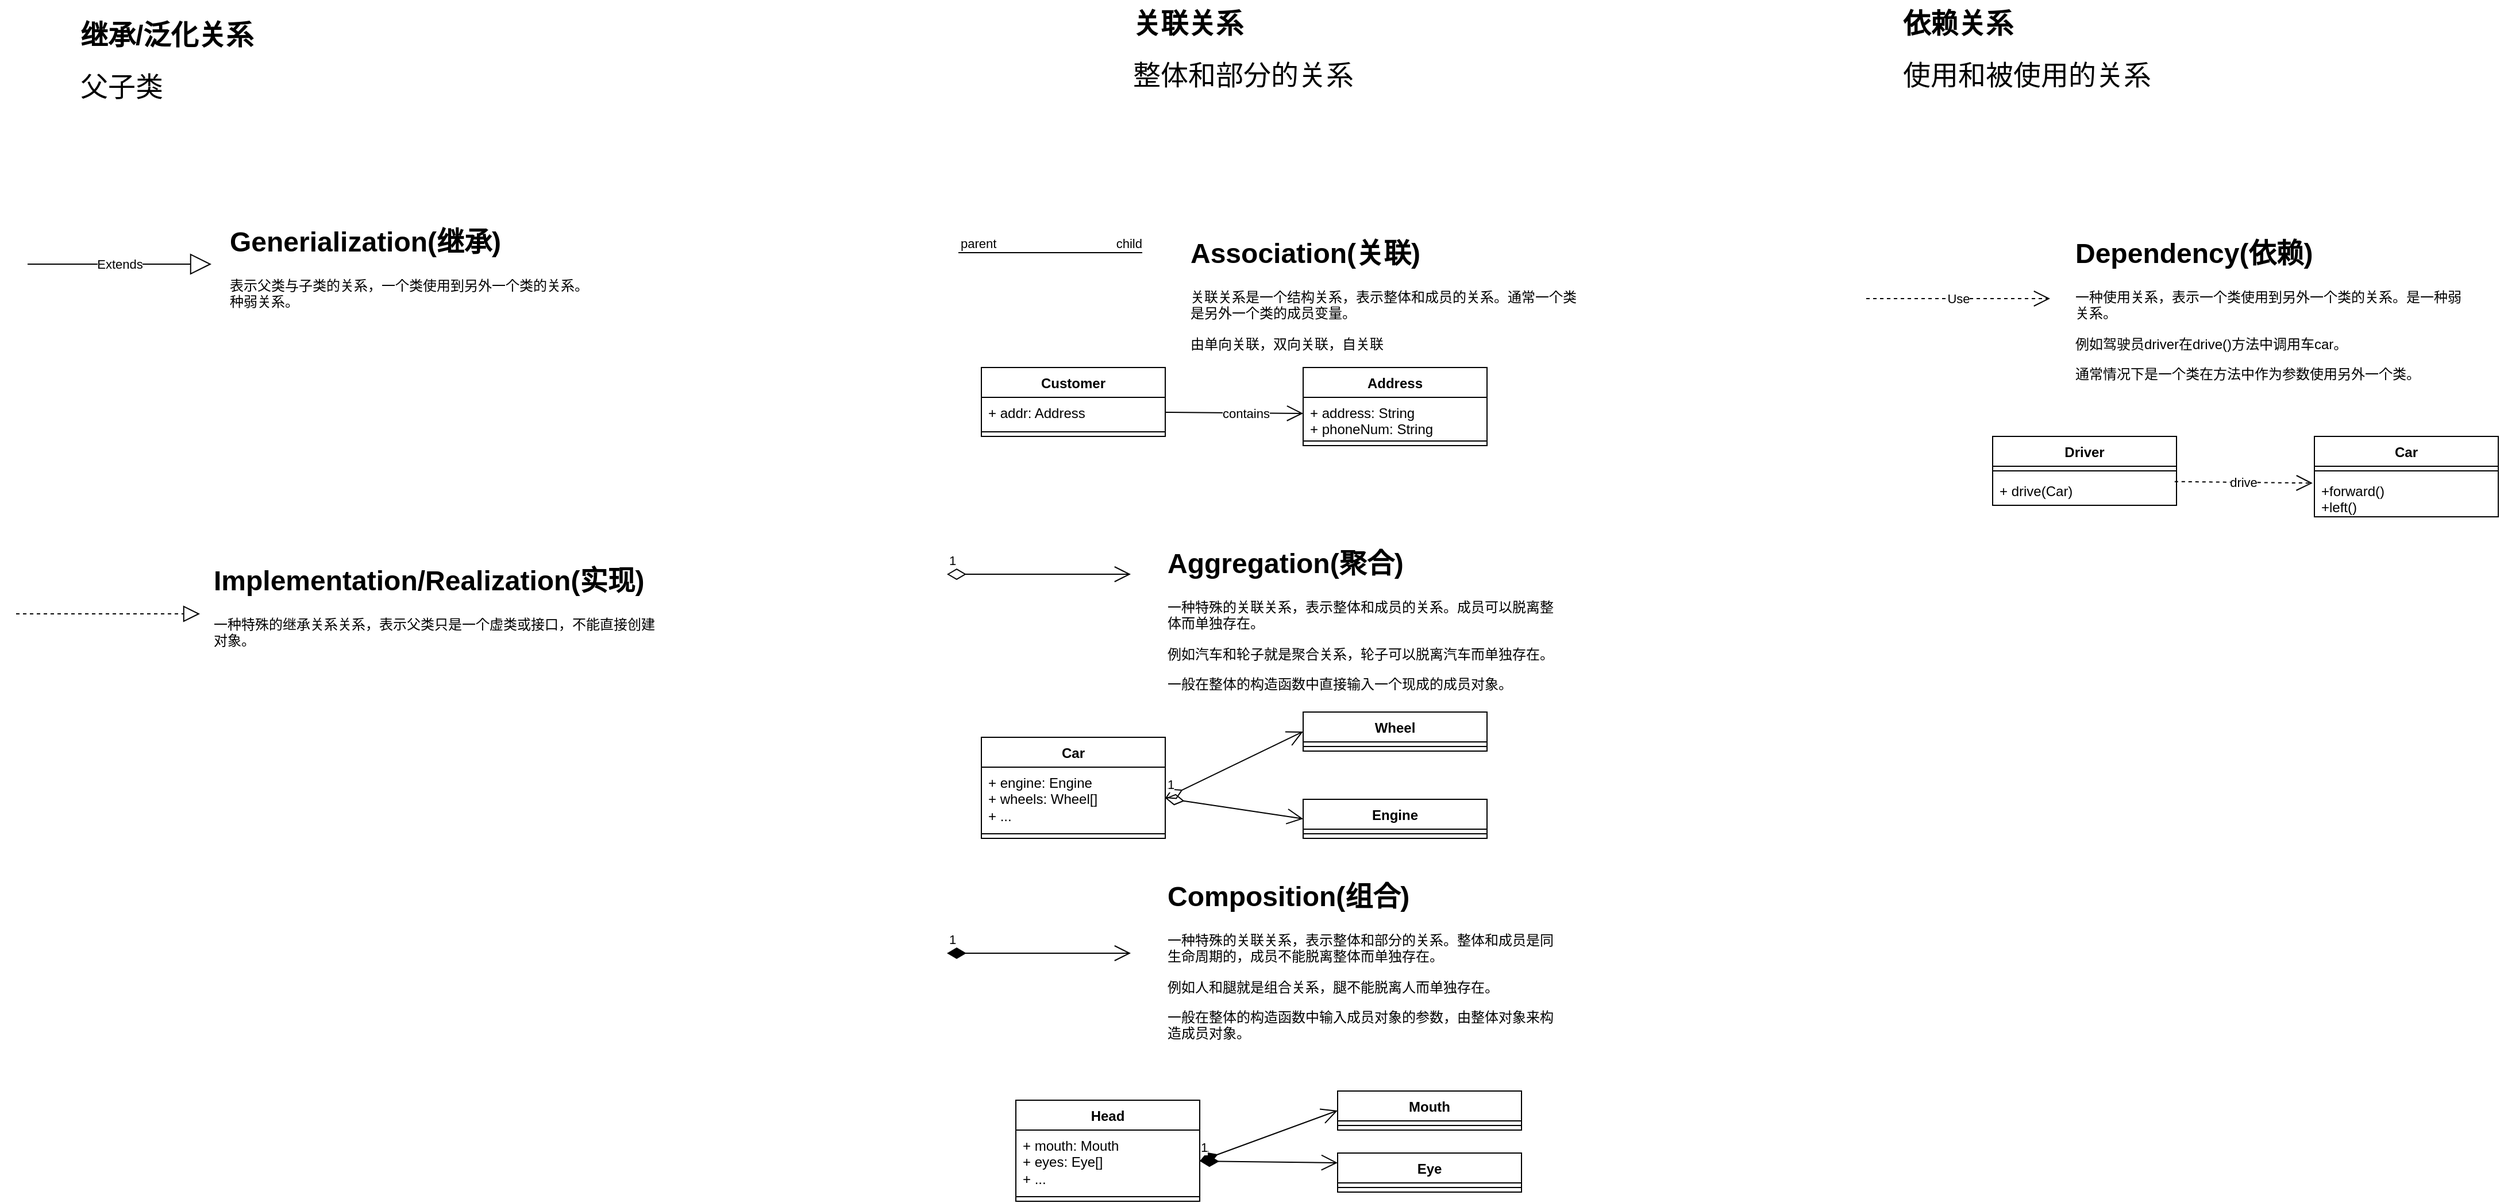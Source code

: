 <mxfile version="28.2.8">
  <diagram name="第 1 页" id="Np8bi9JPimDiJibCcqhF">
    <mxGraphModel dx="2560" dy="890" grid="1" gridSize="10" guides="1" tooltips="1" connect="1" arrows="1" fold="1" page="1" pageScale="1" pageWidth="827" pageHeight="1169" math="0" shadow="0">
      <root>
        <mxCell id="0" />
        <mxCell id="1" parent="0" />
        <mxCell id="9ST-YmeEC97j8JEJY6oc-10" value="" style="endArrow=none;html=1;edgeStyle=orthogonalEdgeStyle;rounded=0;" parent="1" edge="1">
          <mxGeometry relative="1" as="geometry">
            <mxPoint x="60" y="240" as="sourcePoint" />
            <mxPoint x="220" y="240" as="targetPoint" />
          </mxGeometry>
        </mxCell>
        <mxCell id="9ST-YmeEC97j8JEJY6oc-11" value="parent" style="edgeLabel;resizable=0;html=1;align=left;verticalAlign=bottom;" parent="9ST-YmeEC97j8JEJY6oc-10" connectable="0" vertex="1">
          <mxGeometry x="-1" relative="1" as="geometry" />
        </mxCell>
        <mxCell id="9ST-YmeEC97j8JEJY6oc-12" value="child" style="edgeLabel;resizable=0;html=1;align=right;verticalAlign=bottom;" parent="9ST-YmeEC97j8JEJY6oc-10" connectable="0" vertex="1">
          <mxGeometry x="1" relative="1" as="geometry" />
        </mxCell>
        <mxCell id="9ST-YmeEC97j8JEJY6oc-13" value="&lt;h1 style=&quot;margin-top: 0px;&quot;&gt;Association(关联)&lt;/h1&gt;&lt;p&gt;关联关系是一个结构关系，表示整体和成员的关系。通常一个类是另外一个类的成员变量。&lt;/p&gt;&lt;p&gt;由单向关联，双向关联，自关联&lt;/p&gt;" style="text;html=1;whiteSpace=wrap;overflow=hidden;rounded=0;" parent="1" vertex="1">
          <mxGeometry x="260" y="220" width="340" height="120" as="geometry" />
        </mxCell>
        <mxCell id="9ST-YmeEC97j8JEJY6oc-14" value="1" style="endArrow=open;html=1;endSize=12;startArrow=diamondThin;startSize=14;startFill=1;edgeStyle=orthogonalEdgeStyle;align=left;verticalAlign=bottom;rounded=0;" parent="1" edge="1">
          <mxGeometry x="-1" y="3" relative="1" as="geometry">
            <mxPoint x="50" y="850" as="sourcePoint" />
            <mxPoint x="210" y="850" as="targetPoint" />
          </mxGeometry>
        </mxCell>
        <mxCell id="9ST-YmeEC97j8JEJY6oc-15" value="1" style="endArrow=open;html=1;endSize=12;startArrow=diamondThin;startSize=14;startFill=0;edgeStyle=orthogonalEdgeStyle;align=left;verticalAlign=bottom;rounded=0;" parent="1" edge="1">
          <mxGeometry x="-1" y="3" relative="1" as="geometry">
            <mxPoint x="50" y="520" as="sourcePoint" />
            <mxPoint x="210" y="520" as="targetPoint" />
          </mxGeometry>
        </mxCell>
        <mxCell id="9ST-YmeEC97j8JEJY6oc-16" value="&lt;h1 style=&quot;margin-top: 0px;&quot;&gt;Aggregation(聚合)&lt;/h1&gt;&lt;p&gt;一种特殊的关联关系，表示整体和成员的关系。成员可以脱离整体而单独存在。&lt;/p&gt;&lt;p&gt;例如汽车和轮子就是聚合关系，轮子可以脱离汽车而单独存在。&lt;/p&gt;&lt;p&gt;一般在整体的构造函数中直接输入一个现成的成员对象。&lt;/p&gt;" style="text;html=1;whiteSpace=wrap;overflow=hidden;rounded=0;" parent="1" vertex="1">
          <mxGeometry x="240" y="490" width="340" height="130" as="geometry" />
        </mxCell>
        <mxCell id="9ST-YmeEC97j8JEJY6oc-17" value="&lt;h1 style=&quot;margin-top: 0px;&quot;&gt;Composition(组合)&lt;/h1&gt;&lt;p&gt;一种特殊的关联关系&lt;span style=&quot;background-color: transparent; color: light-dark(rgb(0, 0, 0), rgb(255, 255, 255));&quot;&gt;，表示整体和部分的关系。&lt;/span&gt;&lt;span style=&quot;background-color: transparent; color: light-dark(rgb(0, 0, 0), rgb(255, 255, 255));&quot;&gt;整体和成员是同生命周期的，成员不能脱离整体而单独存在。&lt;/span&gt;&lt;/p&gt;&lt;p&gt;例如人和腿就是组合关系，腿不能脱离人而单独存在。&lt;/p&gt;&lt;p&gt;一般在整体的构造函数中输入成员对象的参数，由整体对象来构造成员对象。&lt;/p&gt;" style="text;html=1;whiteSpace=wrap;overflow=hidden;rounded=0;" parent="1" vertex="1">
          <mxGeometry x="240" y="780" width="340" height="150" as="geometry" />
        </mxCell>
        <mxCell id="Nl9GUaGNiuAFn2NMpmx5-1" value="Use" style="endArrow=open;endSize=12;dashed=1;html=1;rounded=0;" edge="1" parent="1">
          <mxGeometry width="160" relative="1" as="geometry">
            <mxPoint x="850" y="280" as="sourcePoint" />
            <mxPoint x="1010" y="280" as="targetPoint" />
          </mxGeometry>
        </mxCell>
        <mxCell id="Nl9GUaGNiuAFn2NMpmx5-2" value="&lt;h1 style=&quot;margin-top: 0px;&quot;&gt;Dependency(依赖)&lt;/h1&gt;&lt;p&gt;一种使用关系&lt;span style=&quot;background-color: transparent; color: light-dark(rgb(0, 0, 0), rgb(255, 255, 255));&quot;&gt;，表示一个类使用到另外一个类的关系。是一种弱关系。&lt;/span&gt;&lt;/p&gt;&lt;p&gt;&lt;span style=&quot;background-color: transparent; color: light-dark(rgb(0, 0, 0), rgb(255, 255, 255));&quot;&gt;例如驾驶员driver在drive()方法中调用车car。&lt;/span&gt;&lt;/p&gt;&lt;p&gt;&lt;span style=&quot;background-color: transparent; color: light-dark(rgb(0, 0, 0), rgb(255, 255, 255));&quot;&gt;通常情况下是一个类在方法中作为参数使用另外一个类&lt;/span&gt;&lt;span style=&quot;background-color: transparent; color: light-dark(rgb(0, 0, 0), rgb(255, 255, 255));&quot;&gt;。&lt;/span&gt;&lt;/p&gt;" style="text;html=1;whiteSpace=wrap;overflow=hidden;rounded=0;" vertex="1" parent="1">
          <mxGeometry x="1030" y="220" width="340" height="140" as="geometry" />
        </mxCell>
        <mxCell id="Nl9GUaGNiuAFn2NMpmx5-3" value="Extends" style="endArrow=block;endSize=16;endFill=0;html=1;rounded=0;" edge="1" parent="1">
          <mxGeometry width="160" relative="1" as="geometry">
            <mxPoint x="-750" y="250" as="sourcePoint" />
            <mxPoint x="-590" y="250" as="targetPoint" />
          </mxGeometry>
        </mxCell>
        <mxCell id="Nl9GUaGNiuAFn2NMpmx5-4" value="&lt;h1 style=&quot;margin-top: 0px;&quot;&gt;Generialization(继承)&lt;/h1&gt;&lt;p&gt;&lt;span style=&quot;background-color: transparent; color: light-dark(rgb(0, 0, 0), rgb(255, 255, 255));&quot;&gt;表示父类与子类的关系，一个类使用到另外一个类的关系。是一种弱关系。&lt;/span&gt;&lt;/p&gt;" style="text;html=1;whiteSpace=wrap;overflow=hidden;rounded=0;" vertex="1" parent="1">
          <mxGeometry x="-576" y="210" width="340" height="100" as="geometry" />
        </mxCell>
        <mxCell id="Nl9GUaGNiuAFn2NMpmx5-5" value="" style="endArrow=block;dashed=1;endFill=0;endSize=12;html=1;rounded=0;" edge="1" parent="1">
          <mxGeometry width="160" relative="1" as="geometry">
            <mxPoint x="-760" y="554.5" as="sourcePoint" />
            <mxPoint x="-600" y="554.5" as="targetPoint" />
          </mxGeometry>
        </mxCell>
        <mxCell id="Nl9GUaGNiuAFn2NMpmx5-6" value="&lt;h1 style=&quot;margin-top: 0px;&quot;&gt;Implementation/Realization(实现)&lt;/h1&gt;&lt;p&gt;&lt;span style=&quot;background-color: transparent; color: light-dark(rgb(0, 0, 0), rgb(255, 255, 255));&quot;&gt;一种特殊的继承关系关系，表示父类只是一个虚类或接口，&lt;/span&gt;&lt;span style=&quot;background-color: transparent; color: light-dark(rgb(0, 0, 0), rgb(255, 255, 255));&quot;&gt;不能直接创建对象&lt;/span&gt;&lt;span style=&quot;background-color: transparent; color: light-dark(rgb(0, 0, 0), rgb(255, 255, 255));&quot;&gt;。&lt;/span&gt;&lt;/p&gt;&lt;p&gt;&lt;br&gt;&lt;/p&gt;" style="text;html=1;whiteSpace=wrap;overflow=hidden;rounded=0;" vertex="1" parent="1">
          <mxGeometry x="-590" y="505" width="390" height="100" as="geometry" />
        </mxCell>
        <mxCell id="Nl9GUaGNiuAFn2NMpmx5-7" value="Customer" style="swimlane;fontStyle=1;align=center;verticalAlign=top;childLayout=stackLayout;horizontal=1;startSize=26;horizontalStack=0;resizeParent=1;resizeParentMax=0;resizeLast=0;collapsible=1;marginBottom=0;whiteSpace=wrap;html=1;" vertex="1" parent="1">
          <mxGeometry x="80" y="340" width="160" height="60" as="geometry" />
        </mxCell>
        <mxCell id="Nl9GUaGNiuAFn2NMpmx5-8" value="+ addr: Address" style="text;strokeColor=none;fillColor=none;align=left;verticalAlign=top;spacingLeft=4;spacingRight=4;overflow=hidden;rotatable=0;points=[[0,0.5],[1,0.5]];portConstraint=eastwest;whiteSpace=wrap;html=1;" vertex="1" parent="Nl9GUaGNiuAFn2NMpmx5-7">
          <mxGeometry y="26" width="160" height="26" as="geometry" />
        </mxCell>
        <mxCell id="Nl9GUaGNiuAFn2NMpmx5-15" value="" style="endArrow=open;endFill=1;endSize=12;html=1;rounded=0;exitX=1;exitY=0.5;exitDx=0;exitDy=0;" edge="1" parent="Nl9GUaGNiuAFn2NMpmx5-7" source="Nl9GUaGNiuAFn2NMpmx5-8">
          <mxGeometry width="160" relative="1" as="geometry">
            <mxPoint x="150" y="40" as="sourcePoint" />
            <mxPoint x="280" y="40" as="targetPoint" />
          </mxGeometry>
        </mxCell>
        <mxCell id="Nl9GUaGNiuAFn2NMpmx5-50" value="contains" style="edgeLabel;html=1;align=center;verticalAlign=middle;resizable=0;points=[];" vertex="1" connectable="0" parent="Nl9GUaGNiuAFn2NMpmx5-15">
          <mxGeometry x="0.167" relative="1" as="geometry">
            <mxPoint as="offset" />
          </mxGeometry>
        </mxCell>
        <mxCell id="Nl9GUaGNiuAFn2NMpmx5-9" value="" style="line;strokeWidth=1;fillColor=none;align=left;verticalAlign=middle;spacingTop=-1;spacingLeft=3;spacingRight=3;rotatable=0;labelPosition=right;points=[];portConstraint=eastwest;strokeColor=inherit;" vertex="1" parent="Nl9GUaGNiuAFn2NMpmx5-7">
          <mxGeometry y="52" width="160" height="8" as="geometry" />
        </mxCell>
        <mxCell id="Nl9GUaGNiuAFn2NMpmx5-11" value="Address" style="swimlane;fontStyle=1;align=center;verticalAlign=top;childLayout=stackLayout;horizontal=1;startSize=26;horizontalStack=0;resizeParent=1;resizeParentMax=0;resizeLast=0;collapsible=1;marginBottom=0;whiteSpace=wrap;html=1;" vertex="1" parent="1">
          <mxGeometry x="360" y="340" width="160" height="68" as="geometry" />
        </mxCell>
        <mxCell id="Nl9GUaGNiuAFn2NMpmx5-12" value="+ address: String&lt;div&gt;+ phoneNum: String&lt;/div&gt;" style="text;strokeColor=none;fillColor=none;align=left;verticalAlign=top;spacingLeft=4;spacingRight=4;overflow=hidden;rotatable=0;points=[[0,0.5],[1,0.5]];portConstraint=eastwest;whiteSpace=wrap;html=1;" vertex="1" parent="Nl9GUaGNiuAFn2NMpmx5-11">
          <mxGeometry y="26" width="160" height="34" as="geometry" />
        </mxCell>
        <mxCell id="Nl9GUaGNiuAFn2NMpmx5-13" value="" style="line;strokeWidth=1;fillColor=none;align=left;verticalAlign=middle;spacingTop=-1;spacingLeft=3;spacingRight=3;rotatable=0;labelPosition=right;points=[];portConstraint=eastwest;strokeColor=inherit;" vertex="1" parent="Nl9GUaGNiuAFn2NMpmx5-11">
          <mxGeometry y="60" width="160" height="8" as="geometry" />
        </mxCell>
        <mxCell id="Nl9GUaGNiuAFn2NMpmx5-16" value="Car" style="swimlane;fontStyle=1;align=center;verticalAlign=top;childLayout=stackLayout;horizontal=1;startSize=26;horizontalStack=0;resizeParent=1;resizeParentMax=0;resizeLast=0;collapsible=1;marginBottom=0;whiteSpace=wrap;html=1;" vertex="1" parent="1">
          <mxGeometry x="80" y="662" width="160" height="88" as="geometry" />
        </mxCell>
        <mxCell id="Nl9GUaGNiuAFn2NMpmx5-17" value="+ engine: Engine&lt;div&gt;+ wheels: Wheel[]&lt;/div&gt;&lt;div&gt;+ ...&lt;/div&gt;" style="text;strokeColor=none;fillColor=none;align=left;verticalAlign=top;spacingLeft=4;spacingRight=4;overflow=hidden;rotatable=0;points=[[0,0.5],[1,0.5]];portConstraint=eastwest;whiteSpace=wrap;html=1;" vertex="1" parent="Nl9GUaGNiuAFn2NMpmx5-16">
          <mxGeometry y="26" width="160" height="54" as="geometry" />
        </mxCell>
        <mxCell id="Nl9GUaGNiuAFn2NMpmx5-19" value="" style="line;strokeWidth=1;fillColor=none;align=left;verticalAlign=middle;spacingTop=-1;spacingLeft=3;spacingRight=3;rotatable=0;labelPosition=right;points=[];portConstraint=eastwest;strokeColor=inherit;" vertex="1" parent="Nl9GUaGNiuAFn2NMpmx5-16">
          <mxGeometry y="80" width="160" height="8" as="geometry" />
        </mxCell>
        <mxCell id="Nl9GUaGNiuAFn2NMpmx5-21" value="Wheel" style="swimlane;fontStyle=1;align=center;verticalAlign=top;childLayout=stackLayout;horizontal=1;startSize=26;horizontalStack=0;resizeParent=1;resizeParentMax=0;resizeLast=0;collapsible=1;marginBottom=0;whiteSpace=wrap;html=1;" vertex="1" parent="1">
          <mxGeometry x="360" y="640" width="160" height="34" as="geometry" />
        </mxCell>
        <mxCell id="Nl9GUaGNiuAFn2NMpmx5-23" value="" style="line;strokeWidth=1;fillColor=none;align=left;verticalAlign=middle;spacingTop=-1;spacingLeft=3;spacingRight=3;rotatable=0;labelPosition=right;points=[];portConstraint=eastwest;strokeColor=inherit;" vertex="1" parent="Nl9GUaGNiuAFn2NMpmx5-21">
          <mxGeometry y="26" width="160" height="8" as="geometry" />
        </mxCell>
        <mxCell id="Nl9GUaGNiuAFn2NMpmx5-25" value="Engine" style="swimlane;fontStyle=1;align=center;verticalAlign=top;childLayout=stackLayout;horizontal=1;startSize=26;horizontalStack=0;resizeParent=1;resizeParentMax=0;resizeLast=0;collapsible=1;marginBottom=0;whiteSpace=wrap;html=1;" vertex="1" parent="1">
          <mxGeometry x="360" y="716" width="160" height="34" as="geometry" />
        </mxCell>
        <mxCell id="Nl9GUaGNiuAFn2NMpmx5-26" value="" style="line;strokeWidth=1;fillColor=none;align=left;verticalAlign=middle;spacingTop=-1;spacingLeft=3;spacingRight=3;rotatable=0;labelPosition=right;points=[];portConstraint=eastwest;strokeColor=inherit;" vertex="1" parent="Nl9GUaGNiuAFn2NMpmx5-25">
          <mxGeometry y="26" width="160" height="8" as="geometry" />
        </mxCell>
        <mxCell id="Nl9GUaGNiuAFn2NMpmx5-28" value="Head" style="swimlane;fontStyle=1;align=center;verticalAlign=top;childLayout=stackLayout;horizontal=1;startSize=26;horizontalStack=0;resizeParent=1;resizeParentMax=0;resizeLast=0;collapsible=1;marginBottom=0;whiteSpace=wrap;html=1;" vertex="1" parent="1">
          <mxGeometry x="110" y="978" width="160" height="88" as="geometry" />
        </mxCell>
        <mxCell id="Nl9GUaGNiuAFn2NMpmx5-29" value="+ mouth: Mouth&lt;div&gt;+ eyes: Eye[]&lt;/div&gt;&lt;div&gt;+ ...&lt;/div&gt;" style="text;strokeColor=none;fillColor=none;align=left;verticalAlign=top;spacingLeft=4;spacingRight=4;overflow=hidden;rotatable=0;points=[[0,0.5],[1,0.5]];portConstraint=eastwest;whiteSpace=wrap;html=1;" vertex="1" parent="Nl9GUaGNiuAFn2NMpmx5-28">
          <mxGeometry y="26" width="160" height="54" as="geometry" />
        </mxCell>
        <mxCell id="Nl9GUaGNiuAFn2NMpmx5-30" value="" style="line;strokeWidth=1;fillColor=none;align=left;verticalAlign=middle;spacingTop=-1;spacingLeft=3;spacingRight=3;rotatable=0;labelPosition=right;points=[];portConstraint=eastwest;strokeColor=inherit;" vertex="1" parent="Nl9GUaGNiuAFn2NMpmx5-28">
          <mxGeometry y="80" width="160" height="8" as="geometry" />
        </mxCell>
        <mxCell id="Nl9GUaGNiuAFn2NMpmx5-32" value="Mouth" style="swimlane;fontStyle=1;align=center;verticalAlign=top;childLayout=stackLayout;horizontal=1;startSize=26;horizontalStack=0;resizeParent=1;resizeParentMax=0;resizeLast=0;collapsible=1;marginBottom=0;whiteSpace=wrap;html=1;" vertex="1" parent="1">
          <mxGeometry x="390" y="970" width="160" height="34" as="geometry" />
        </mxCell>
        <mxCell id="Nl9GUaGNiuAFn2NMpmx5-33" value="" style="line;strokeWidth=1;fillColor=none;align=left;verticalAlign=middle;spacingTop=-1;spacingLeft=3;spacingRight=3;rotatable=0;labelPosition=right;points=[];portConstraint=eastwest;strokeColor=inherit;" vertex="1" parent="Nl9GUaGNiuAFn2NMpmx5-32">
          <mxGeometry y="26" width="160" height="8" as="geometry" />
        </mxCell>
        <mxCell id="Nl9GUaGNiuAFn2NMpmx5-35" value="Eye" style="swimlane;fontStyle=1;align=center;verticalAlign=top;childLayout=stackLayout;horizontal=1;startSize=26;horizontalStack=0;resizeParent=1;resizeParentMax=0;resizeLast=0;collapsible=1;marginBottom=0;whiteSpace=wrap;html=1;" vertex="1" parent="1">
          <mxGeometry x="390" y="1024" width="160" height="34" as="geometry" />
        </mxCell>
        <mxCell id="Nl9GUaGNiuAFn2NMpmx5-36" value="" style="line;strokeWidth=1;fillColor=none;align=left;verticalAlign=middle;spacingTop=-1;spacingLeft=3;spacingRight=3;rotatable=0;labelPosition=right;points=[];portConstraint=eastwest;strokeColor=inherit;" vertex="1" parent="Nl9GUaGNiuAFn2NMpmx5-35">
          <mxGeometry y="26" width="160" height="8" as="geometry" />
        </mxCell>
        <mxCell id="Nl9GUaGNiuAFn2NMpmx5-38" value="1" style="endArrow=open;html=1;endSize=12;startArrow=diamondThin;startSize=14;startFill=1;align=left;verticalAlign=bottom;rounded=0;exitX=1;exitY=0.5;exitDx=0;exitDy=0;entryX=0;entryY=0.25;entryDx=0;entryDy=0;" edge="1" parent="1" source="Nl9GUaGNiuAFn2NMpmx5-29" target="Nl9GUaGNiuAFn2NMpmx5-35">
          <mxGeometry x="-1" y="3" relative="1" as="geometry">
            <mxPoint x="270" y="1032.5" as="sourcePoint" />
            <mxPoint x="430" y="1032.5" as="targetPoint" />
          </mxGeometry>
        </mxCell>
        <mxCell id="Nl9GUaGNiuAFn2NMpmx5-39" value="1" style="endArrow=open;html=1;endSize=12;startArrow=diamondThin;startSize=14;startFill=1;align=left;verticalAlign=bottom;rounded=0;exitX=1;exitY=0.5;exitDx=0;exitDy=0;entryX=0;entryY=0.5;entryDx=0;entryDy=0;" edge="1" parent="1" source="Nl9GUaGNiuAFn2NMpmx5-29" target="Nl9GUaGNiuAFn2NMpmx5-32">
          <mxGeometry x="-1" y="3" relative="1" as="geometry">
            <mxPoint x="350" y="1222" as="sourcePoint" />
            <mxPoint x="470" y="1216" as="targetPoint" />
          </mxGeometry>
        </mxCell>
        <mxCell id="Nl9GUaGNiuAFn2NMpmx5-40" value="1" style="endArrow=open;html=1;endSize=12;startArrow=diamondThin;startSize=14;startFill=0;align=left;verticalAlign=bottom;rounded=0;exitX=1;exitY=0.5;exitDx=0;exitDy=0;entryX=0;entryY=0.5;entryDx=0;entryDy=0;" edge="1" parent="1" source="Nl9GUaGNiuAFn2NMpmx5-17" target="Nl9GUaGNiuAFn2NMpmx5-21">
          <mxGeometry x="-1" y="3" relative="1" as="geometry">
            <mxPoint x="30" y="1080" as="sourcePoint" />
            <mxPoint x="190" y="1080" as="targetPoint" />
          </mxGeometry>
        </mxCell>
        <mxCell id="Nl9GUaGNiuAFn2NMpmx5-41" value="1" style="endArrow=open;html=1;endSize=12;startArrow=diamondThin;startSize=14;startFill=0;align=left;verticalAlign=bottom;rounded=0;exitX=1;exitY=0.5;exitDx=0;exitDy=0;entryX=0;entryY=0.5;entryDx=0;entryDy=0;" edge="1" parent="1" source="Nl9GUaGNiuAFn2NMpmx5-17" target="Nl9GUaGNiuAFn2NMpmx5-25">
          <mxGeometry x="-1" y="3" relative="1" as="geometry">
            <mxPoint x="270" y="1018" as="sourcePoint" />
            <mxPoint x="390" y="960" as="targetPoint" />
          </mxGeometry>
        </mxCell>
        <mxCell id="Nl9GUaGNiuAFn2NMpmx5-42" value="Driver" style="swimlane;fontStyle=1;align=center;verticalAlign=top;childLayout=stackLayout;horizontal=1;startSize=26;horizontalStack=0;resizeParent=1;resizeParentMax=0;resizeLast=0;collapsible=1;marginBottom=0;whiteSpace=wrap;html=1;" vertex="1" parent="1">
          <mxGeometry x="960" y="400" width="160" height="60" as="geometry" />
        </mxCell>
        <mxCell id="Nl9GUaGNiuAFn2NMpmx5-44" value="" style="line;strokeWidth=1;fillColor=none;align=left;verticalAlign=middle;spacingTop=-1;spacingLeft=3;spacingRight=3;rotatable=0;labelPosition=right;points=[];portConstraint=eastwest;strokeColor=inherit;" vertex="1" parent="Nl9GUaGNiuAFn2NMpmx5-42">
          <mxGeometry y="26" width="160" height="8" as="geometry" />
        </mxCell>
        <mxCell id="Nl9GUaGNiuAFn2NMpmx5-45" value="+ drive(Car)" style="text;strokeColor=none;fillColor=none;align=left;verticalAlign=top;spacingLeft=4;spacingRight=4;overflow=hidden;rotatable=0;points=[[0,0.5],[1,0.5]];portConstraint=eastwest;whiteSpace=wrap;html=1;" vertex="1" parent="Nl9GUaGNiuAFn2NMpmx5-42">
          <mxGeometry y="34" width="160" height="26" as="geometry" />
        </mxCell>
        <mxCell id="Nl9GUaGNiuAFn2NMpmx5-46" value="Car" style="swimlane;fontStyle=1;align=center;verticalAlign=top;childLayout=stackLayout;horizontal=1;startSize=26;horizontalStack=0;resizeParent=1;resizeParentMax=0;resizeLast=0;collapsible=1;marginBottom=0;whiteSpace=wrap;html=1;" vertex="1" parent="1">
          <mxGeometry x="1240" y="400" width="160" height="70" as="geometry" />
        </mxCell>
        <mxCell id="Nl9GUaGNiuAFn2NMpmx5-47" value="" style="line;strokeWidth=1;fillColor=none;align=left;verticalAlign=middle;spacingTop=-1;spacingLeft=3;spacingRight=3;rotatable=0;labelPosition=right;points=[];portConstraint=eastwest;strokeColor=inherit;" vertex="1" parent="Nl9GUaGNiuAFn2NMpmx5-46">
          <mxGeometry y="26" width="160" height="8" as="geometry" />
        </mxCell>
        <mxCell id="Nl9GUaGNiuAFn2NMpmx5-48" value="+forward()&lt;div&gt;+left()&lt;/div&gt;" style="text;strokeColor=none;fillColor=none;align=left;verticalAlign=top;spacingLeft=4;spacingRight=4;overflow=hidden;rotatable=0;points=[[0,0.5],[1,0.5]];portConstraint=eastwest;whiteSpace=wrap;html=1;" vertex="1" parent="Nl9GUaGNiuAFn2NMpmx5-46">
          <mxGeometry y="34" width="160" height="36" as="geometry" />
        </mxCell>
        <mxCell id="Nl9GUaGNiuAFn2NMpmx5-49" value="drive" style="endArrow=open;endSize=12;dashed=1;html=1;rounded=0;exitX=0.99;exitY=0.205;exitDx=0;exitDy=0;exitPerimeter=0;entryX=-0.01;entryY=0.185;entryDx=0;entryDy=0;entryPerimeter=0;" edge="1" parent="1" source="Nl9GUaGNiuAFn2NMpmx5-45" target="Nl9GUaGNiuAFn2NMpmx5-48">
          <mxGeometry width="160" relative="1" as="geometry">
            <mxPoint x="1070" y="540" as="sourcePoint" />
            <mxPoint x="1230" y="540" as="targetPoint" />
          </mxGeometry>
        </mxCell>
        <mxCell id="Nl9GUaGNiuAFn2NMpmx5-51" value="&lt;h1 style=&quot;margin-top: 0px;&quot;&gt;继承/泛化关系&lt;/h1&gt;&lt;div&gt;&lt;font style=&quot;font-size: 24px;&quot;&gt;父子类&lt;/font&gt;&lt;/div&gt;" style="text;html=1;whiteSpace=wrap;overflow=hidden;rounded=0;" vertex="1" parent="1">
          <mxGeometry x="-706" y="30" width="340" height="120" as="geometry" />
        </mxCell>
        <mxCell id="Nl9GUaGNiuAFn2NMpmx5-52" value="&lt;h1 style=&quot;margin-top: 0px;&quot;&gt;关联关系&lt;/h1&gt;&lt;div&gt;&lt;span style=&quot;font-size: 24px;&quot;&gt;整体和部分的关系&lt;/span&gt;&lt;/div&gt;" style="text;html=1;whiteSpace=wrap;overflow=hidden;rounded=0;" vertex="1" parent="1">
          <mxGeometry x="210" y="20" width="340" height="120" as="geometry" />
        </mxCell>
        <mxCell id="Nl9GUaGNiuAFn2NMpmx5-53" value="&lt;h1 style=&quot;margin-top: 0px;&quot;&gt;依赖关系&lt;/h1&gt;&lt;h1 style=&quot;margin-top: 0px;&quot;&gt;&lt;span style=&quot;background-color: transparent; color: light-dark(rgb(0, 0, 0), rgb(255, 255, 255)); font-weight: normal;&quot;&gt;使用和被使用的关系&lt;/span&gt;&lt;/h1&gt;" style="text;html=1;whiteSpace=wrap;overflow=hidden;rounded=0;" vertex="1" parent="1">
          <mxGeometry x="880" y="20" width="340" height="120" as="geometry" />
        </mxCell>
      </root>
    </mxGraphModel>
  </diagram>
</mxfile>
